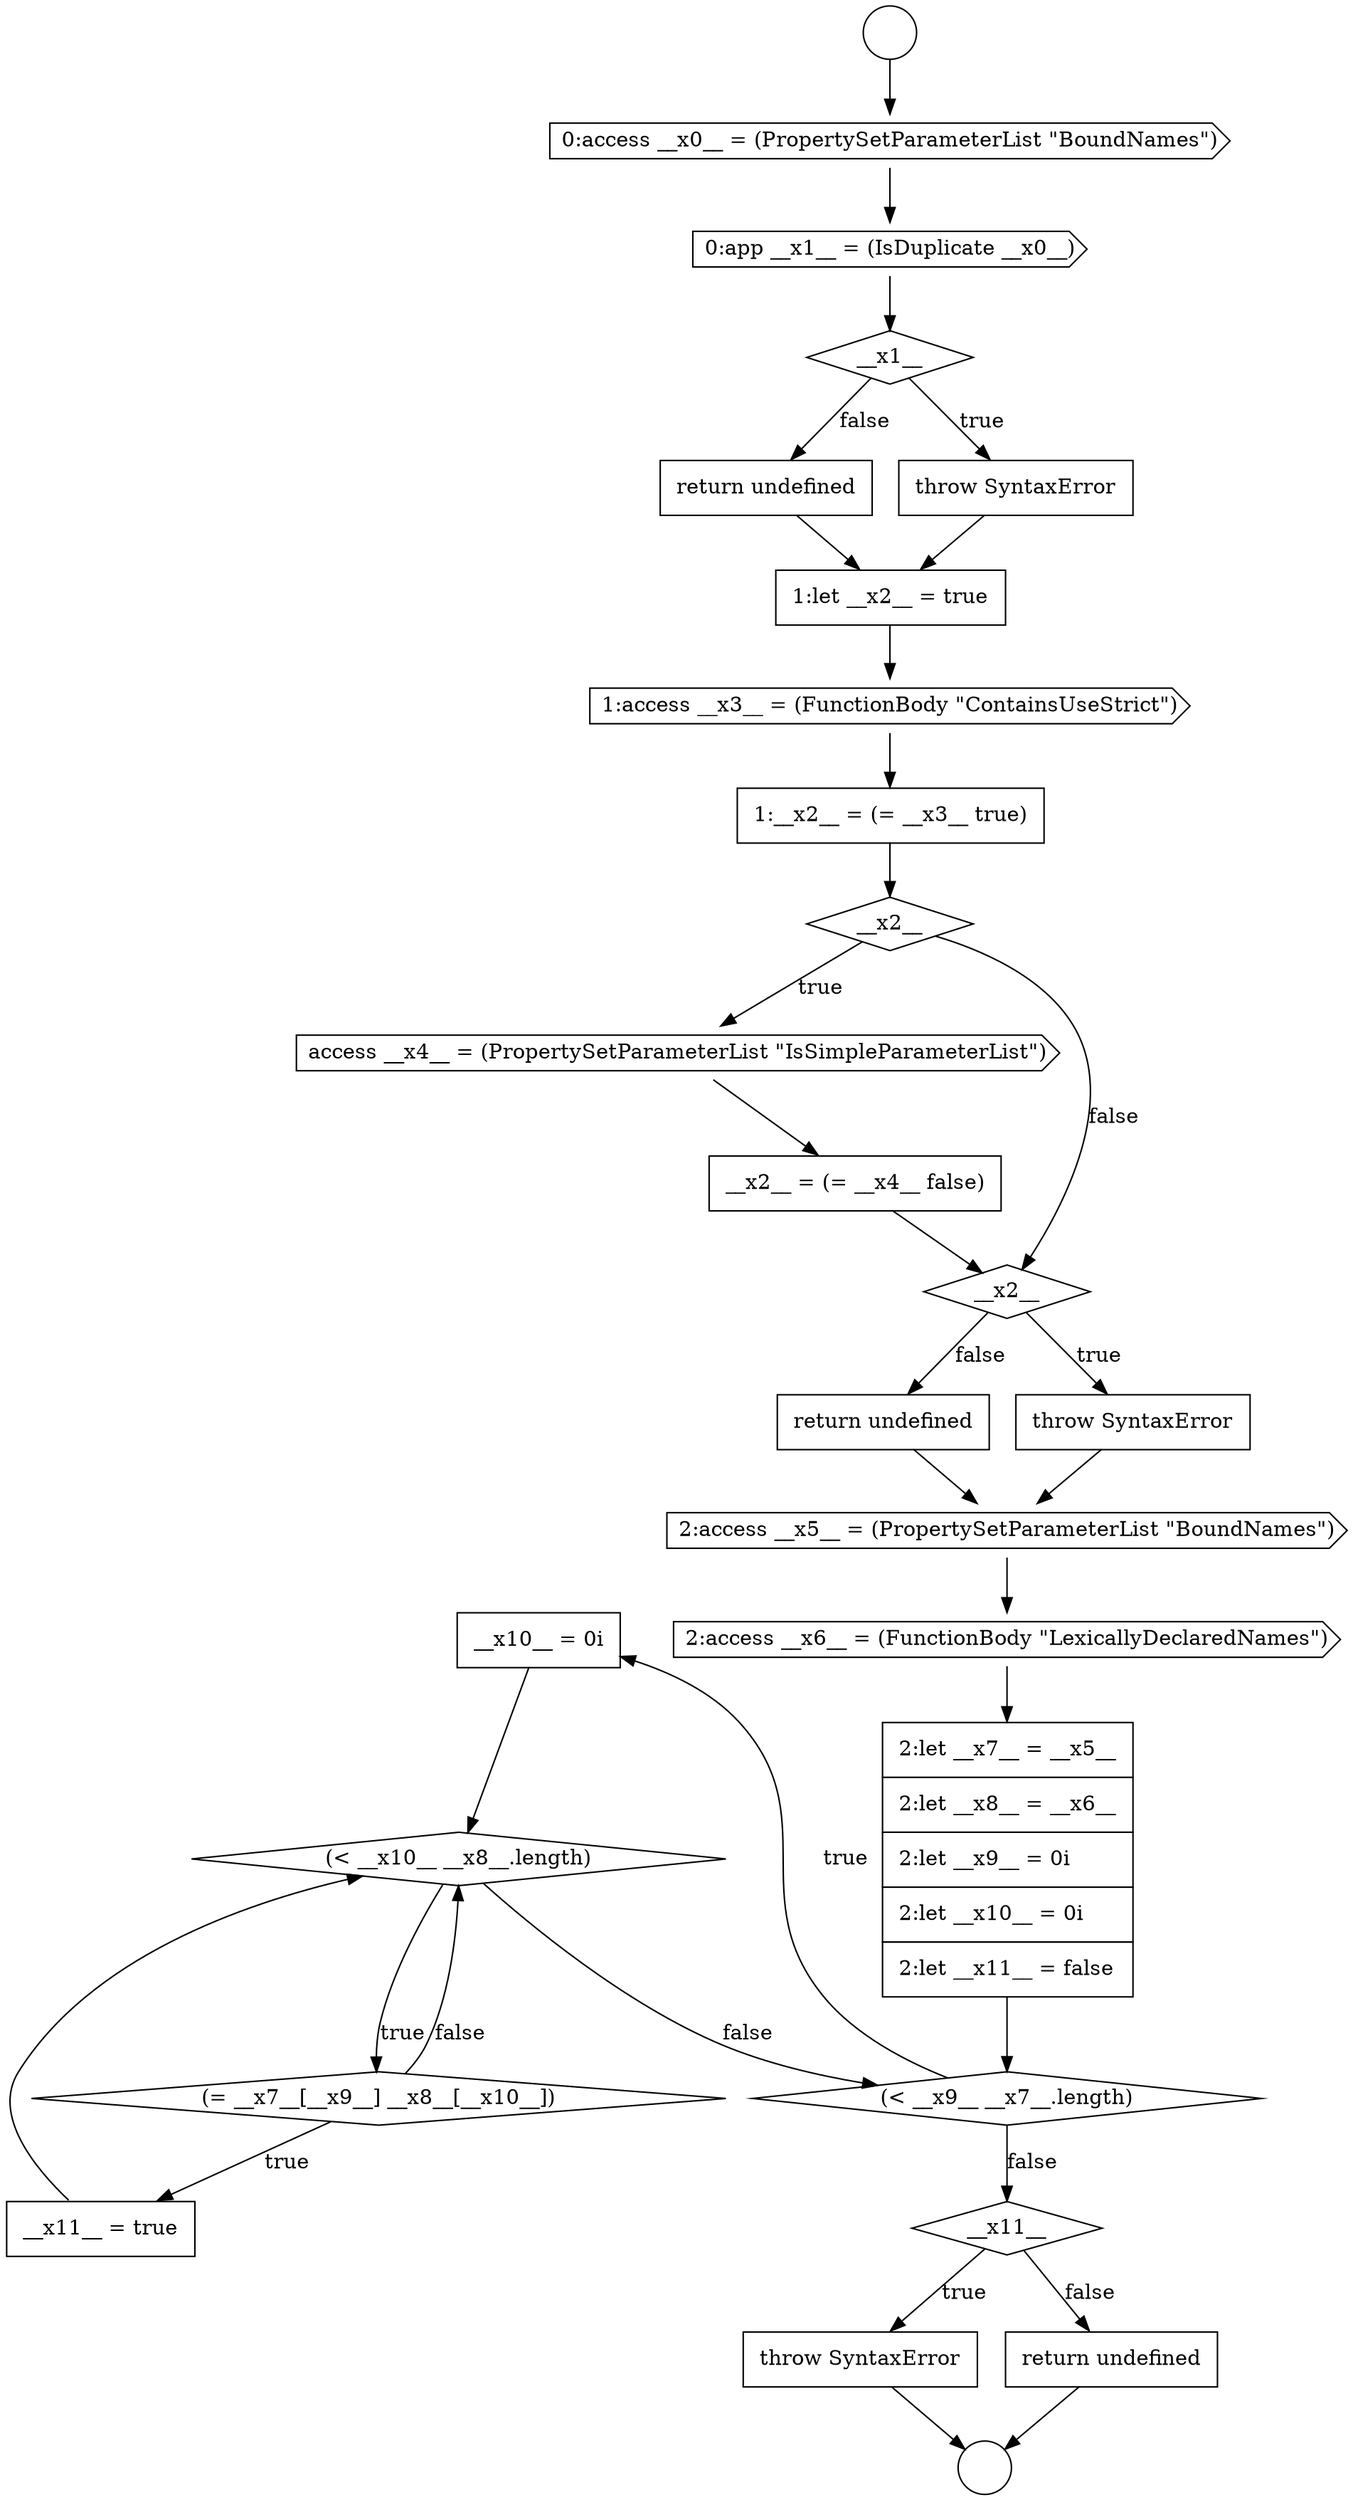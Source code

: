 digraph {
  node18942 [shape=none, margin=0, label=<<font color="black">
    <table border="0" cellborder="1" cellspacing="0" cellpadding="10">
      <tr><td align="left">__x10__ = 0i</td></tr>
    </table>
  </font>> color="black" fillcolor="white" style=filled]
  node18933 [shape=cds, label=<<font color="black">access __x4__ = (PropertySetParameterList &quot;IsSimpleParameterList&quot;)</font>> color="black" fillcolor="white" style=filled]
  node18945 [shape=none, margin=0, label=<<font color="black">
    <table border="0" cellborder="1" cellspacing="0" cellpadding="10">
      <tr><td align="left">__x11__ = true</td></tr>
    </table>
  </font>> color="black" fillcolor="white" style=filled]
  node18930 [shape=cds, label=<<font color="black">1:access __x3__ = (FunctionBody &quot;ContainsUseStrict&quot;)</font>> color="black" fillcolor="white" style=filled]
  node18937 [shape=none, margin=0, label=<<font color="black">
    <table border="0" cellborder="1" cellspacing="0" cellpadding="10">
      <tr><td align="left">return undefined</td></tr>
    </table>
  </font>> color="black" fillcolor="white" style=filled]
  node18924 [shape=cds, label=<<font color="black">0:access __x0__ = (PropertySetParameterList &quot;BoundNames&quot;)</font>> color="black" fillcolor="white" style=filled]
  node18931 [shape=none, margin=0, label=<<font color="black">
    <table border="0" cellborder="1" cellspacing="0" cellpadding="10">
      <tr><td align="left">1:__x2__ = (= __x3__ true)</td></tr>
    </table>
  </font>> color="black" fillcolor="white" style=filled]
  node18935 [shape=diamond, label=<<font color="black">__x2__</font>> color="black" fillcolor="white" style=filled]
  node18932 [shape=diamond, label=<<font color="black">__x2__</font>> color="black" fillcolor="white" style=filled]
  node18922 [shape=circle label=" " color="black" fillcolor="white" style=filled]
  node18929 [shape=none, margin=0, label=<<font color="black">
    <table border="0" cellborder="1" cellspacing="0" cellpadding="10">
      <tr><td align="left">1:let __x2__ = true</td></tr>
    </table>
  </font>> color="black" fillcolor="white" style=filled]
  node18939 [shape=cds, label=<<font color="black">2:access __x6__ = (FunctionBody &quot;LexicallyDeclaredNames&quot;)</font>> color="black" fillcolor="white" style=filled]
  node18925 [shape=cds, label=<<font color="black">0:app __x1__ = (IsDuplicate __x0__)</font>> color="black" fillcolor="white" style=filled]
  node18938 [shape=cds, label=<<font color="black">2:access __x5__ = (PropertySetParameterList &quot;BoundNames&quot;)</font>> color="black" fillcolor="white" style=filled]
  node18928 [shape=none, margin=0, label=<<font color="black">
    <table border="0" cellborder="1" cellspacing="0" cellpadding="10">
      <tr><td align="left">return undefined</td></tr>
    </table>
  </font>> color="black" fillcolor="white" style=filled]
  node18941 [shape=diamond, label=<<font color="black">(&lt; __x9__ __x7__.length)</font>> color="black" fillcolor="white" style=filled]
  node18946 [shape=diamond, label=<<font color="black">__x11__</font>> color="black" fillcolor="white" style=filled]
  node18934 [shape=none, margin=0, label=<<font color="black">
    <table border="0" cellborder="1" cellspacing="0" cellpadding="10">
      <tr><td align="left">__x2__ = (= __x4__ false)</td></tr>
    </table>
  </font>> color="black" fillcolor="white" style=filled]
  node18927 [shape=none, margin=0, label=<<font color="black">
    <table border="0" cellborder="1" cellspacing="0" cellpadding="10">
      <tr><td align="left">throw SyntaxError</td></tr>
    </table>
  </font>> color="black" fillcolor="white" style=filled]
  node18944 [shape=diamond, label=<<font color="black">(= __x7__[__x9__] __x8__[__x10__])</font>> color="black" fillcolor="white" style=filled]
  node18923 [shape=circle label=" " color="black" fillcolor="white" style=filled]
  node18947 [shape=none, margin=0, label=<<font color="black">
    <table border="0" cellborder="1" cellspacing="0" cellpadding="10">
      <tr><td align="left">throw SyntaxError</td></tr>
    </table>
  </font>> color="black" fillcolor="white" style=filled]
  node18940 [shape=none, margin=0, label=<<font color="black">
    <table border="0" cellborder="1" cellspacing="0" cellpadding="10">
      <tr><td align="left">2:let __x7__ = __x5__</td></tr>
      <tr><td align="left">2:let __x8__ = __x6__</td></tr>
      <tr><td align="left">2:let __x9__ = 0i</td></tr>
      <tr><td align="left">2:let __x10__ = 0i</td></tr>
      <tr><td align="left">2:let __x11__ = false</td></tr>
    </table>
  </font>> color="black" fillcolor="white" style=filled]
  node18926 [shape=diamond, label=<<font color="black">__x1__</font>> color="black" fillcolor="white" style=filled]
  node18943 [shape=diamond, label=<<font color="black">(&lt; __x10__ __x8__.length)</font>> color="black" fillcolor="white" style=filled]
  node18948 [shape=none, margin=0, label=<<font color="black">
    <table border="0" cellborder="1" cellspacing="0" cellpadding="10">
      <tr><td align="left">return undefined</td></tr>
    </table>
  </font>> color="black" fillcolor="white" style=filled]
  node18936 [shape=none, margin=0, label=<<font color="black">
    <table border="0" cellborder="1" cellspacing="0" cellpadding="10">
      <tr><td align="left">throw SyntaxError</td></tr>
    </table>
  </font>> color="black" fillcolor="white" style=filled]
  node18933 -> node18934 [ color="black"]
  node18932 -> node18933 [label=<<font color="black">true</font>> color="black"]
  node18932 -> node18935 [label=<<font color="black">false</font>> color="black"]
  node18938 -> node18939 [ color="black"]
  node18947 -> node18923 [ color="black"]
  node18942 -> node18943 [ color="black"]
  node18925 -> node18926 [ color="black"]
  node18939 -> node18940 [ color="black"]
  node18931 -> node18932 [ color="black"]
  node18946 -> node18947 [label=<<font color="black">true</font>> color="black"]
  node18946 -> node18948 [label=<<font color="black">false</font>> color="black"]
  node18948 -> node18923 [ color="black"]
  node18940 -> node18941 [ color="black"]
  node18935 -> node18936 [label=<<font color="black">true</font>> color="black"]
  node18935 -> node18937 [label=<<font color="black">false</font>> color="black"]
  node18926 -> node18927 [label=<<font color="black">true</font>> color="black"]
  node18926 -> node18928 [label=<<font color="black">false</font>> color="black"]
  node18928 -> node18929 [ color="black"]
  node18945 -> node18943 [ color="black"]
  node18929 -> node18930 [ color="black"]
  node18922 -> node18924 [ color="black"]
  node18927 -> node18929 [ color="black"]
  node18936 -> node18938 [ color="black"]
  node18941 -> node18942 [label=<<font color="black">true</font>> color="black"]
  node18941 -> node18946 [label=<<font color="black">false</font>> color="black"]
  node18934 -> node18935 [ color="black"]
  node18930 -> node18931 [ color="black"]
  node18924 -> node18925 [ color="black"]
  node18943 -> node18944 [label=<<font color="black">true</font>> color="black"]
  node18943 -> node18941 [label=<<font color="black">false</font>> color="black"]
  node18937 -> node18938 [ color="black"]
  node18944 -> node18945 [label=<<font color="black">true</font>> color="black"]
  node18944 -> node18943 [label=<<font color="black">false</font>> color="black"]
}
